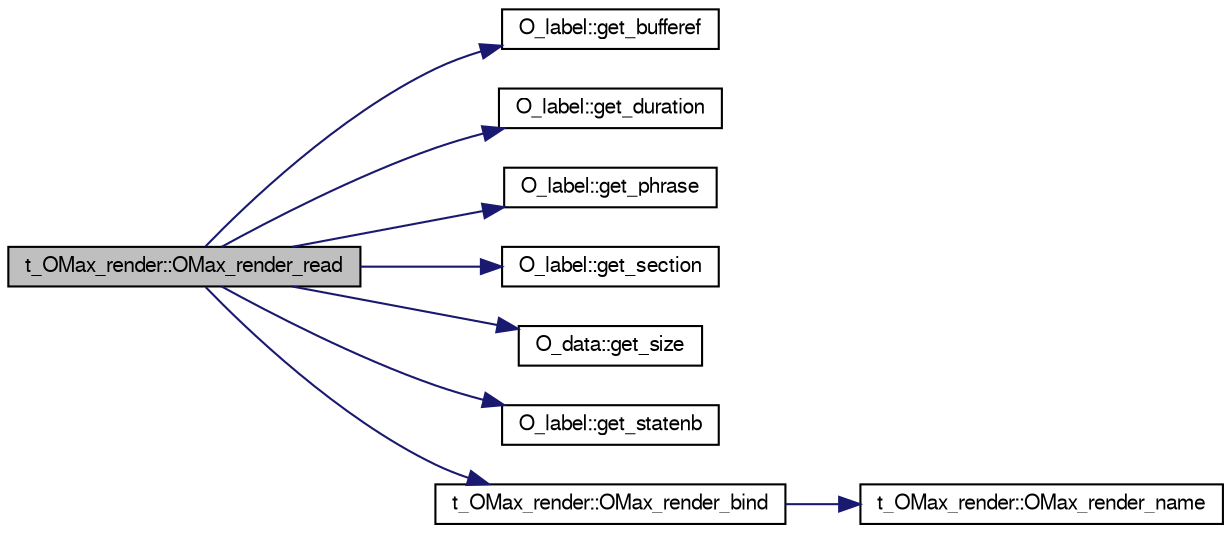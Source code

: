 digraph G
{
  bgcolor="transparent";
  edge [fontname="FreeSans",fontsize="10",labelfontname="FreeSans",labelfontsize="10"];
  node [fontname="FreeSans",fontsize="10",shape=record];
  rankdir=LR;
  Node1 [label="t_OMax_render::OMax_render_read",height=0.2,width=0.4,color="black", fillcolor="grey75", style="filled" fontcolor="black"];
  Node1 -> Node2 [color="midnightblue",fontsize="10",style="solid",fontname="FreeSans"];
  Node2 [label="O_label::get_bufferef",height=0.2,width=0.4,color="black",URL="$class_o__label.html#a18816b978a098c2e57b5f36e39e8f8ad",tooltip="Return the time reference in the buffer the state is pointing to (in ms)."];
  Node1 -> Node3 [color="midnightblue",fontsize="10",style="solid",fontname="FreeSans"];
  Node3 [label="O_label::get_duration",height=0.2,width=0.4,color="black",URL="$class_o__label.html#a16f550f60bda334a69fe79df2fba1504",tooltip="Return the duration of the state (in ms)."];
  Node1 -> Node4 [color="midnightblue",fontsize="10",style="solid",fontname="FreeSans"];
  Node4 [label="O_label::get_phrase",height=0.2,width=0.4,color="black",URL="$class_o__label.html#aa9cb6fd7acf51f864a385e78cea1fde9",tooltip="Return the number of the phrase the state belongs to."];
  Node1 -> Node5 [color="midnightblue",fontsize="10",style="solid",fontname="FreeSans"];
  Node5 [label="O_label::get_section",height=0.2,width=0.4,color="black",URL="$class_o__label.html#a398711c164e3ff054c4decfb8ccca5d0",tooltip="Return the number of the section the state belongs to."];
  Node1 -> Node6 [color="midnightblue",fontsize="10",style="solid",fontname="FreeSans"];
  Node6 [label="O_data::get_size",height=0.2,width=0.4,color="black",URL="$class_o__data.html#ab8222f2093f5b02d55857a8c61d1ee0c",tooltip="Return the current size of the sequence."];
  Node1 -> Node7 [color="midnightblue",fontsize="10",style="solid",fontname="FreeSans"];
  Node7 [label="O_label::get_statenb",height=0.2,width=0.4,color="black",URL="$class_o__label.html#a95c66f241f7bd5fc50215aa84d50ad9b",tooltip="Return the number of the state in the sequence."];
  Node1 -> Node8 [color="midnightblue",fontsize="10",style="solid",fontname="FreeSans"];
  Node8 [label="t_OMax_render::OMax_render_bind",height=0.2,width=0.4,color="black",URL="$structt___o_max__render.html#a9e74533ab2cd8fbdd84b776769dc80a9",tooltip="Bind the renderer with Data Structure."];
  Node8 -> Node9 [color="midnightblue",fontsize="10",style="solid",fontname="FreeSans"];
  Node9 [label="t_OMax_render::OMax_render_name",height=0.2,width=0.4,color="black",URL="$structt___o_max__render.html#a68c2c1deea22818c3cd9c721599e3eb4",tooltip="Return Data Sequence name from FO name."];
}

